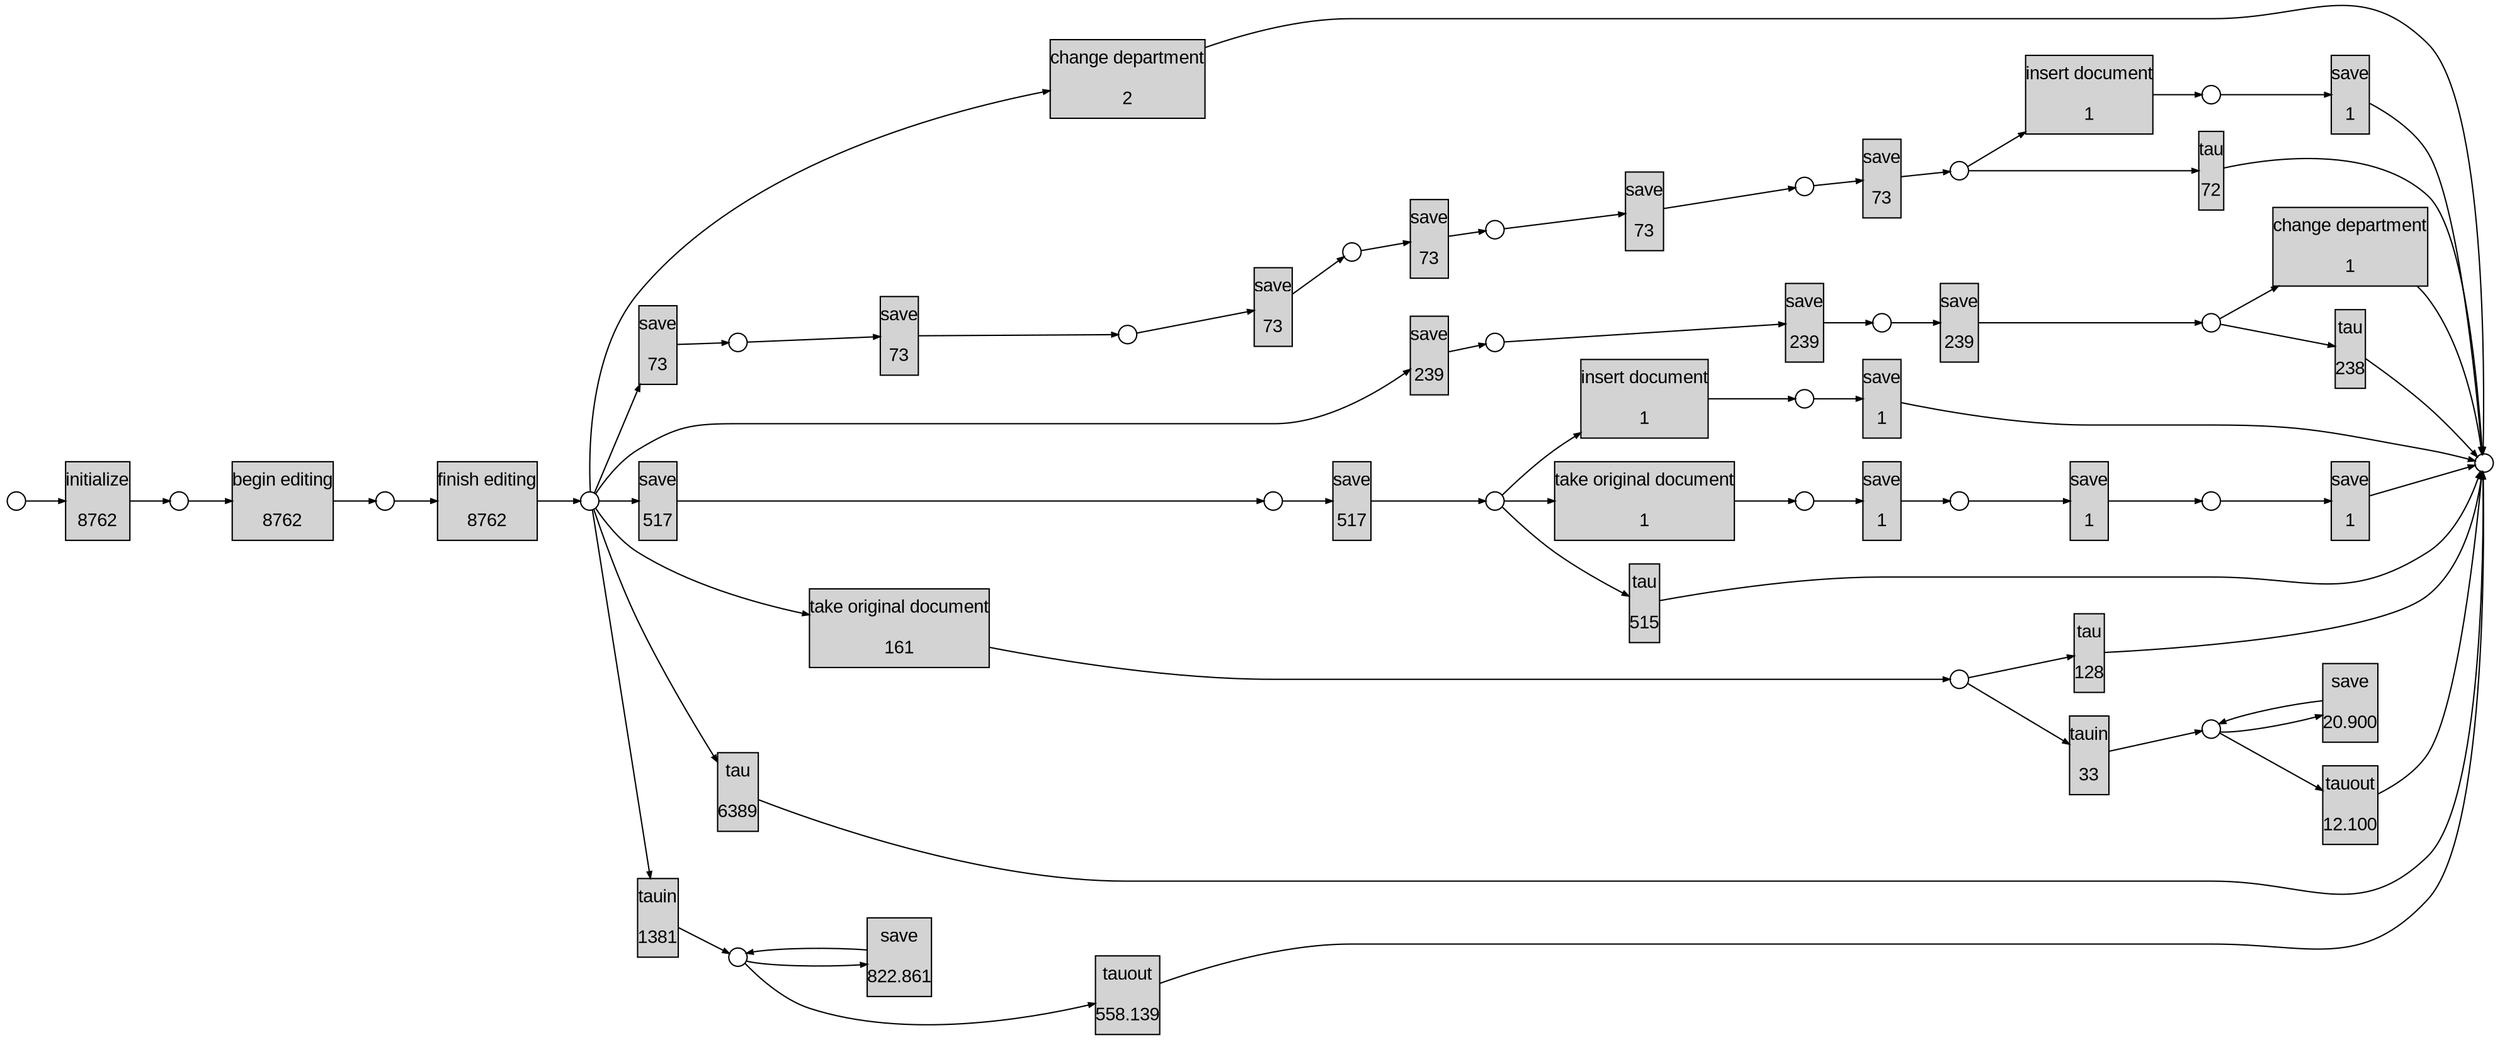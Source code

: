 digraph G { 
ranksep=".3"; fontsize="14"; remincross=true; margin="0.0,0.0"; fontname="Arial";rankdir="LR";
edge [arrowsize="0.5"];
node [height=".2",width=".2",fontname="Arial",fontsize="14"];
ratio=0.4;
id1 [shape="box",margin="0, 0.1",label="begin editing\n\n8762",style="filled"];
id2 [shape="box",margin="0, 0.1",label="change department\n\n1",style="filled"];
id3 [shape="box",margin="0, 0.1",label="change department\n\n2",style="filled"];
id4 [shape="box",margin="0, 0.1",label="finish editing\n\n8762",style="filled"];
id5 [shape="box",margin="0, 0.1",label="initialize\n\n8762",style="filled"];
id6 [shape="box",margin="0, 0.1",label="insert document\n\n1",style="filled"];
id7 [shape="box",margin="0, 0.1",label="insert document\n\n1",style="filled"];
id8 [shape="box",margin="0, 0.1",label="save\n\n822.861",style="filled"];
id9 [shape="box",margin="0, 0.1",label="save\n\n20.900",style="filled"];
id10 [shape="box",margin="0, 0.1",label="save\n\n73",style="filled"];
id11 [shape="box",margin="0, 0.1",label="save\n\n73",style="filled"];
id12 [shape="box",margin="0, 0.1",label="save\n\n73",style="filled"];
id13 [shape="box",margin="0, 0.1",label="save\n\n73",style="filled"];
id14 [shape="box",margin="0, 0.1",label="save\n\n73",style="filled"];
id15 [shape="box",margin="0, 0.1",label="save\n\n73",style="filled"];
id16 [shape="box",margin="0, 0.1",label="save\n\n1",style="filled"];
id17 [shape="box",margin="0, 0.1",label="save\n\n239",style="filled"];
id18 [shape="box",margin="0, 0.1",label="save\n\n239",style="filled"];
id19 [shape="box",margin="0, 0.1",label="save\n\n239",style="filled"];
id20 [shape="box",margin="0, 0.1",label="save\n\n517",style="filled"];
id21 [shape="box",margin="0, 0.1",label="save\n\n517",style="filled"];
id22 [shape="box",margin="0, 0.1",label="save\n\n1",style="filled"];
id23 [shape="box",margin="0, 0.1",label="save\n\n1",style="filled"];
id24 [shape="box",margin="0, 0.1",label="save\n\n1",style="filled"];
id25 [shape="box",margin="0, 0.1",label="save\n\n1",style="filled"];
id26 [shape="box",margin="0, 0.1",label="take original document\n\n161",style="filled"];
id27 [shape="box",margin="0, 0.1",label="take original document\n\n1",style="filled"];
id28 [shape="box",margin="0, 0.1",label="tau\n\n6389",style="filled"];
id29 [shape="box",margin="0, 0.1",label="tau\n\n128",style="filled"];
id30 [shape="box",margin="0, 0.1",label="tau\n\n72",style="filled"];
id31 [shape="box",margin="0, 0.1",label="tau\n\n238",style="filled"];
id32 [shape="box",margin="0, 0.1",label="tau\n\n515",style="filled"];
id33 [shape="box",margin="0, 0.1",label="tauin\n\n1381",style="filled"];
id34 [shape="box",margin="0, 0.1",label="tauin\n\n33",style="filled"];
id35 [shape="box",margin="0, 0.1",label="tauout\n\n558.139",style="filled"];
id36 [shape="box",margin="0, 0.1",label="tauout\n\n12.100",style="filled"];
id37 [shape="circle",label=""];
id38 [shape="circle",label=""];
id39 [shape="circle",label=""];
id40 [shape="circle",label=""];
id41 [shape="circle",label=""];
id42 [shape="circle",label=""];
id43 [shape="circle",label=""];
id44 [shape="circle",label=""];
id45 [shape="circle",label=""];
id46 [shape="circle",label=""];
id47 [shape="circle",label=""];
id48 [shape="circle",label=""];
id49 [shape="circle",label=""];
id50 [shape="circle",label=""];
id51 [shape="circle",label=""];
id52 [shape="circle",label=""];
id53 [shape="circle",label=""];
id54 [shape="circle",label=""];
id55 [shape="circle",label=""];
id56 [shape="circle",label=""];
id57 [shape="circle",label=""];
id58 [shape="circle",label=""];
id59 [shape="circle",label=""];
id60 [shape="circle",label=""];
id33 -> id37
id5 -> id39
id22 -> id56
id49 -> id2
id42 -> id11
id27 -> id55
id6 -> id48
id43 -> id12
id51 -> id19
id26 -> id38
id41 -> id30
id16 -> id60
id36 -> id60
id12 -> id44
id54 -> id10
id32 -> id60
id1 -> id47
id21 -> id52
id3 -> id60
id54 -> id17
id8 -> id37
id58 -> id25
id10 -> id42
id23 -> id57
id29 -> id60
id14 -> id46
id37 -> id35
id54 -> id26
id37 -> id8
id11 -> id43
id48 -> id16
id52 -> id7
id44 -> id13
id53 -> id21
id57 -> id24
id40 -> id9
id45 -> id14
id7 -> id58
id9 -> id40
id40 -> id36
id18 -> id51
id2 -> id60
id17 -> id50
id38 -> id34
id55 -> id22
id24 -> id60
id35 -> id60
id52 -> id27
id46 -> id15
id54 -> id28
id54 -> id20
id59 -> id5
id52 -> id32
id28 -> id60
id20 -> id53
id47 -> id4
id49 -> id31
id54 -> id3
id38 -> id29
id56 -> id23
id4 -> id54
id19 -> id49
id54 -> id33
id13 -> id45
id15 -> id41
id31 -> id60
id34 -> id40
id30 -> id60
id25 -> id60
id41 -> id6
id50 -> id18
id39 -> id1
}